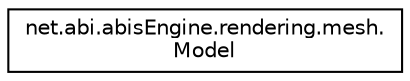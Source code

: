 digraph "Graphical Class Hierarchy"
{
 // LATEX_PDF_SIZE
  edge [fontname="Helvetica",fontsize="10",labelfontname="Helvetica",labelfontsize="10"];
  node [fontname="Helvetica",fontsize="10",shape=record];
  rankdir="LR";
  Node0 [label="net.abi.abisEngine.rendering.mesh.\lModel",height=0.2,width=0.4,color="black", fillcolor="white", style="filled",URL="$d7/dfd/classnet_1_1abi_1_1abis_engine_1_1rendering_1_1mesh_1_1_model.html",tooltip=" "];
}
